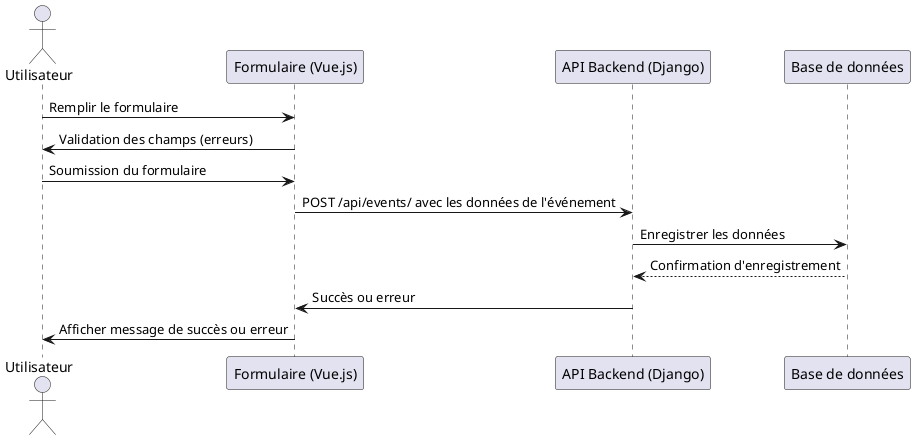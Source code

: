 @startuml t
actor Utilisateur
participant "Formulaire (Vue.js)" as Frontend
participant "API Backend (Django)" as Backend
participant "Base de données" as DB

Utilisateur -> Frontend: Remplir le formulaire
Frontend -> Utilisateur: Validation des champs (erreurs)
Utilisateur -> Frontend: Soumission du formulaire
Frontend -> Backend: POST /api/events/ avec les données de l'événement
Backend -> DB: Enregistrer les données
DB --> Backend: Confirmation d'enregistrement
Backend -> Frontend: Succès ou erreur
Frontend -> Utilisateur: Afficher message de succès ou erreur
@enduml
